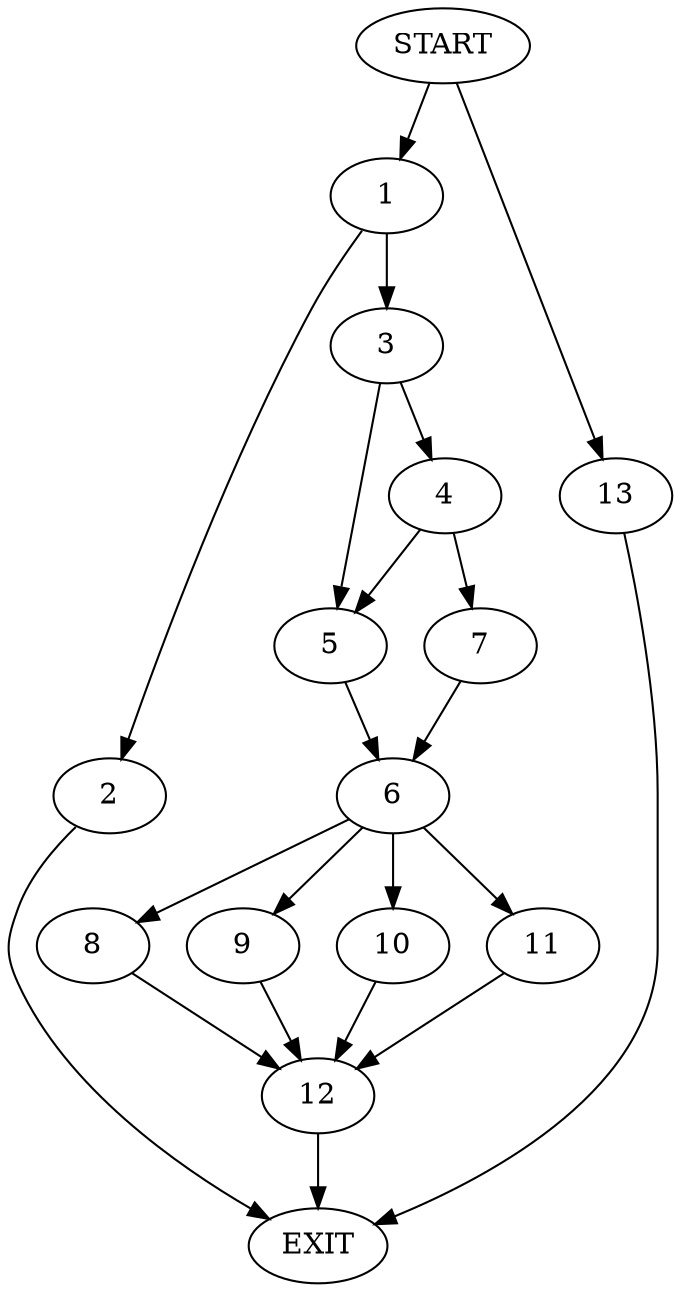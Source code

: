 digraph {
0 [label="START"]
14 [label="EXIT"]
0 -> 1
1 -> 2
1 -> 3
3 -> 4
3 -> 5
2 -> 14
5 -> 6
4 -> 5
4 -> 7
7 -> 6
6 -> 8
6 -> 9
6 -> 10
6 -> 11
8 -> 12
9 -> 12
10 -> 12
11 -> 12
0 -> 13
13 -> 14
12 -> 14
}
